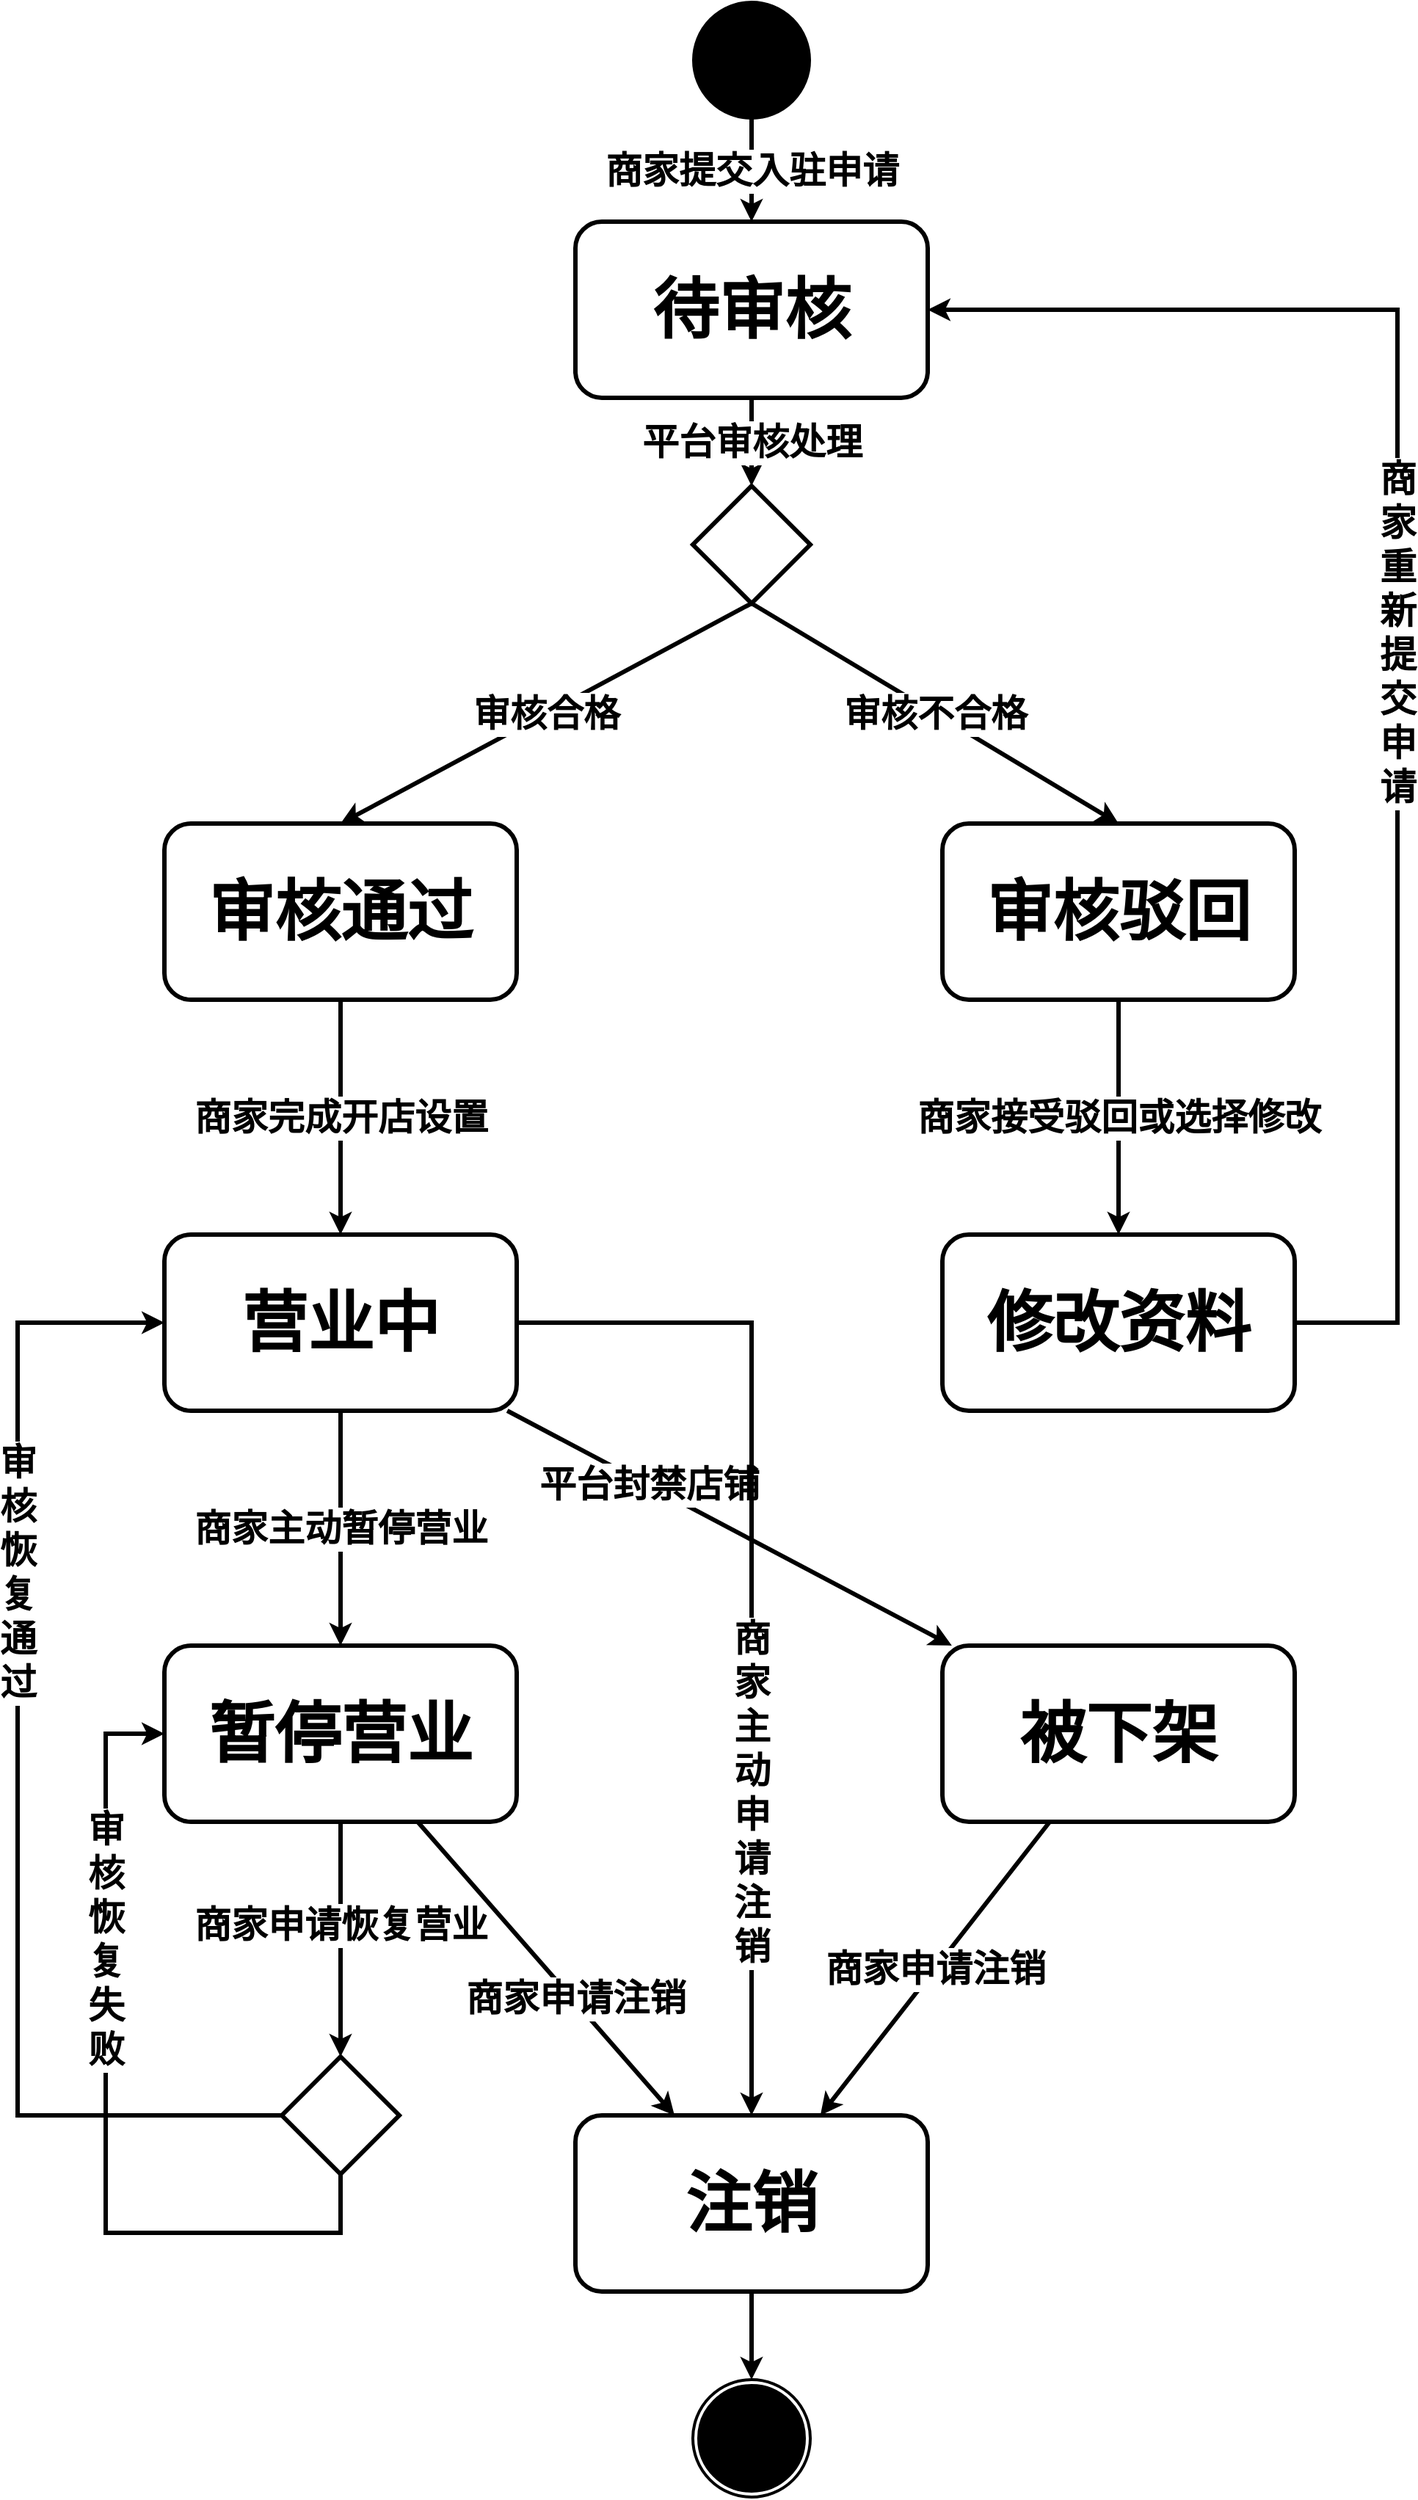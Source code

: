 <mxfile version="27.0.6">
  <diagram name="Page-1" id="58cdce13-f638-feb5-8d6f-7d28b1aa9fa0">
    <mxGraphModel dx="1606" dy="76" grid="1" gridSize="10" guides="1" tooltips="1" connect="1" arrows="1" fold="1" page="1" pageScale="1" pageWidth="1100" pageHeight="850" background="none" math="0" shadow="0">
      <root>
        <mxCell id="0" />
        <mxCell id="1" parent="0" />
        <mxCell id="dNWCYUFnRBYijKzVIOxl-1" value="" style="ellipse;fillColor=strokeColor;html=1;fontSize=25;fontFamily=黑体;fontStyle=1" vertex="1" parent="1">
          <mxGeometry x="1640" y="1840" width="80" height="80" as="geometry" />
        </mxCell>
        <mxCell id="dNWCYUFnRBYijKzVIOxl-2" value="待审核" style="rounded=1;whiteSpace=wrap;html=1;fontSize=45;fontFamily=黑体;fontStyle=1;strokeWidth=3;" vertex="1" parent="1">
          <mxGeometry x="1560" y="1990" width="240" height="120" as="geometry" />
        </mxCell>
        <mxCell id="dNWCYUFnRBYijKzVIOxl-3" value="审核通过" style="rounded=1;whiteSpace=wrap;html=1;fontSize=45;fontFamily=黑体;fontStyle=1;strokeWidth=3;" vertex="1" parent="1">
          <mxGeometry x="1280" y="2400" width="240" height="120" as="geometry" />
        </mxCell>
        <mxCell id="dNWCYUFnRBYijKzVIOxl-4" value="审核驳回" style="rounded=1;whiteSpace=wrap;html=1;fontSize=45;fontFamily=黑体;fontStyle=1;strokeWidth=3;" vertex="1" parent="1">
          <mxGeometry x="1810" y="2400" width="240" height="120" as="geometry" />
        </mxCell>
        <mxCell id="dNWCYUFnRBYijKzVIOxl-5" value="修改资料" style="rounded=1;whiteSpace=wrap;html=1;fontSize=45;fontFamily=黑体;fontStyle=1;strokeWidth=3;" vertex="1" parent="1">
          <mxGeometry x="1810" y="2680" width="240" height="120" as="geometry" />
        </mxCell>
        <mxCell id="dNWCYUFnRBYijKzVIOxl-6" value="营业中" style="rounded=1;whiteSpace=wrap;html=1;fontSize=45;fontFamily=黑体;fontStyle=1;strokeWidth=3;" vertex="1" parent="1">
          <mxGeometry x="1280" y="2680" width="240" height="120" as="geometry" />
        </mxCell>
        <mxCell id="dNWCYUFnRBYijKzVIOxl-7" value="暂停营业" style="rounded=1;whiteSpace=wrap;html=1;fontSize=45;fontFamily=黑体;fontStyle=1;strokeWidth=3;" vertex="1" parent="1">
          <mxGeometry x="1280" y="2960" width="240" height="120" as="geometry" />
        </mxCell>
        <mxCell id="dNWCYUFnRBYijKzVIOxl-49" style="edgeStyle=orthogonalEdgeStyle;rounded=0;orthogonalLoop=1;jettySize=auto;html=1;fontSize=25;fontFamily=黑体;strokeWidth=3;fontStyle=1" edge="1" parent="1" source="dNWCYUFnRBYijKzVIOxl-8" target="dNWCYUFnRBYijKzVIOxl-42">
          <mxGeometry relative="1" as="geometry" />
        </mxCell>
        <mxCell id="dNWCYUFnRBYijKzVIOxl-8" value="注销" style="rounded=1;whiteSpace=wrap;html=1;fontSize=45;fontFamily=黑体;fontStyle=1;strokeWidth=3;" vertex="1" parent="1">
          <mxGeometry x="1560" y="3280" width="240" height="120" as="geometry" />
        </mxCell>
        <mxCell id="dNWCYUFnRBYijKzVIOxl-9" value="被下架" style="rounded=1;whiteSpace=wrap;html=1;fontSize=45;fontFamily=黑体;fontStyle=1;strokeWidth=3;" vertex="1" parent="1">
          <mxGeometry x="1810" y="2960" width="240" height="120" as="geometry" />
        </mxCell>
        <mxCell id="dNWCYUFnRBYijKzVIOxl-10" value="" style="rhombus;whiteSpace=wrap;html=1;fontSize=25;fontFamily=黑体;strokeWidth=3;fontStyle=1" vertex="1" parent="1">
          <mxGeometry x="1640" y="2170" width="80" height="80" as="geometry" />
        </mxCell>
        <mxCell id="dNWCYUFnRBYijKzVIOxl-11" value="" style="endArrow=classic;html=1;rounded=0;fontSize=25;fontFamily=黑体;strokeWidth=3;fontStyle=1" edge="1" parent="1" source="dNWCYUFnRBYijKzVIOxl-1" target="dNWCYUFnRBYijKzVIOxl-2">
          <mxGeometry relative="1" as="geometry">
            <mxPoint x="1880" y="2170" as="sourcePoint" />
            <mxPoint x="1980" y="2170" as="targetPoint" />
          </mxGeometry>
        </mxCell>
        <mxCell id="dNWCYUFnRBYijKzVIOxl-12" value="商家提交入驻申请" style="edgeLabel;resizable=0;html=1;;align=center;verticalAlign=middle;fontSize=25;fontFamily=黑体;fontStyle=1" connectable="0" vertex="1" parent="dNWCYUFnRBYijKzVIOxl-11">
          <mxGeometry relative="1" as="geometry" />
        </mxCell>
        <mxCell id="dNWCYUFnRBYijKzVIOxl-16" value="" style="endArrow=classic;html=1;rounded=0;fontSize=25;fontFamily=黑体;strokeWidth=3;fontStyle=1" edge="1" parent="1" source="dNWCYUFnRBYijKzVIOxl-2" target="dNWCYUFnRBYijKzVIOxl-10">
          <mxGeometry relative="1" as="geometry">
            <mxPoint x="1630" y="2160" as="sourcePoint" />
            <mxPoint x="1630" y="2220" as="targetPoint" />
          </mxGeometry>
        </mxCell>
        <mxCell id="dNWCYUFnRBYijKzVIOxl-17" value="平台审核处理" style="edgeLabel;resizable=0;html=1;;align=center;verticalAlign=middle;fontSize=25;fontFamily=黑体;fontStyle=1" connectable="0" vertex="1" parent="dNWCYUFnRBYijKzVIOxl-16">
          <mxGeometry relative="1" as="geometry" />
        </mxCell>
        <mxCell id="dNWCYUFnRBYijKzVIOxl-19" value="" style="endArrow=classic;html=1;rounded=0;exitX=0.5;exitY=1;exitDx=0;exitDy=0;entryX=0.5;entryY=0;entryDx=0;entryDy=0;fontSize=25;fontFamily=黑体;strokeWidth=3;fontStyle=1" edge="1" parent="1" source="dNWCYUFnRBYijKzVIOxl-10" target="dNWCYUFnRBYijKzVIOxl-3">
          <mxGeometry relative="1" as="geometry">
            <mxPoint x="1590" y="2270" as="sourcePoint" />
            <mxPoint x="1590" y="2330" as="targetPoint" />
          </mxGeometry>
        </mxCell>
        <mxCell id="dNWCYUFnRBYijKzVIOxl-20" value="审核合格" style="edgeLabel;resizable=0;html=1;;align=center;verticalAlign=middle;fontSize=25;fontFamily=黑体;fontStyle=1" connectable="0" vertex="1" parent="dNWCYUFnRBYijKzVIOxl-19">
          <mxGeometry relative="1" as="geometry" />
        </mxCell>
        <mxCell id="dNWCYUFnRBYijKzVIOxl-21" value="" style="endArrow=classic;html=1;rounded=0;exitX=0.5;exitY=1;exitDx=0;exitDy=0;entryX=0.5;entryY=0;entryDx=0;entryDy=0;fontSize=25;fontFamily=黑体;strokeWidth=3;fontStyle=1" edge="1" parent="1" source="dNWCYUFnRBYijKzVIOxl-10" target="dNWCYUFnRBYijKzVIOxl-4">
          <mxGeometry relative="1" as="geometry">
            <mxPoint x="1760" y="2260" as="sourcePoint" />
            <mxPoint x="1760" y="2320" as="targetPoint" />
          </mxGeometry>
        </mxCell>
        <mxCell id="dNWCYUFnRBYijKzVIOxl-22" value="审核不合格" style="edgeLabel;resizable=0;html=1;;align=center;verticalAlign=middle;fontSize=25;fontFamily=黑体;fontStyle=1" connectable="0" vertex="1" parent="dNWCYUFnRBYijKzVIOxl-21">
          <mxGeometry relative="1" as="geometry" />
        </mxCell>
        <mxCell id="dNWCYUFnRBYijKzVIOxl-23" value="" style="endArrow=classic;html=1;rounded=0;fontSize=25;fontFamily=黑体;strokeWidth=3;fontStyle=1" edge="1" parent="1" source="dNWCYUFnRBYijKzVIOxl-3" target="dNWCYUFnRBYijKzVIOxl-6">
          <mxGeometry relative="1" as="geometry">
            <mxPoint x="1420" y="2550" as="sourcePoint" />
            <mxPoint x="1420" y="2610" as="targetPoint" />
          </mxGeometry>
        </mxCell>
        <mxCell id="dNWCYUFnRBYijKzVIOxl-24" value="商家完成开店设置" style="edgeLabel;resizable=0;html=1;;align=center;verticalAlign=middle;fontSize=25;fontFamily=黑体;fontStyle=1" connectable="0" vertex="1" parent="dNWCYUFnRBYijKzVIOxl-23">
          <mxGeometry relative="1" as="geometry" />
        </mxCell>
        <mxCell id="dNWCYUFnRBYijKzVIOxl-25" value="" style="endArrow=classic;html=1;rounded=0;fontSize=25;fontFamily=黑体;strokeWidth=3;fontStyle=1" edge="1" parent="1" source="dNWCYUFnRBYijKzVIOxl-6" target="dNWCYUFnRBYijKzVIOxl-7">
          <mxGeometry relative="1" as="geometry">
            <mxPoint x="1410" y="2810" as="sourcePoint" />
            <mxPoint x="1410" y="2870" as="targetPoint" />
          </mxGeometry>
        </mxCell>
        <mxCell id="dNWCYUFnRBYijKzVIOxl-26" value="商家主动暂停营业" style="edgeLabel;resizable=0;html=1;;align=center;verticalAlign=middle;fontSize=25;fontFamily=黑体;fontStyle=1" connectable="0" vertex="1" parent="dNWCYUFnRBYijKzVIOxl-25">
          <mxGeometry relative="1" as="geometry" />
        </mxCell>
        <mxCell id="dNWCYUFnRBYijKzVIOxl-27" value="" style="endArrow=classic;html=1;rounded=0;fontSize=25;fontFamily=黑体;strokeWidth=3;fontStyle=1" edge="1" parent="1" source="dNWCYUFnRBYijKzVIOxl-6" target="dNWCYUFnRBYijKzVIOxl-9">
          <mxGeometry relative="1" as="geometry">
            <mxPoint x="1550" y="2850" as="sourcePoint" />
            <mxPoint x="1550" y="2910" as="targetPoint" />
          </mxGeometry>
        </mxCell>
        <mxCell id="dNWCYUFnRBYijKzVIOxl-28" value="平台封禁店铺" style="edgeLabel;resizable=0;html=1;;align=center;verticalAlign=middle;fontSize=25;fontFamily=黑体;fontStyle=1" connectable="0" vertex="1" parent="dNWCYUFnRBYijKzVIOxl-27">
          <mxGeometry relative="1" as="geometry">
            <mxPoint x="-55" y="-30" as="offset" />
          </mxGeometry>
        </mxCell>
        <mxCell id="dNWCYUFnRBYijKzVIOxl-29" value="" style="rhombus;whiteSpace=wrap;html=1;fontSize=25;fontFamily=黑体;strokeWidth=3;fontStyle=1" vertex="1" parent="1">
          <mxGeometry x="1360" y="3240" width="80" height="80" as="geometry" />
        </mxCell>
        <mxCell id="dNWCYUFnRBYijKzVIOxl-30" value="" style="endArrow=classic;html=1;rounded=0;fontSize=25;fontFamily=黑体;strokeWidth=3;fontStyle=1" edge="1" parent="1" source="dNWCYUFnRBYijKzVIOxl-4" target="dNWCYUFnRBYijKzVIOxl-5">
          <mxGeometry relative="1" as="geometry">
            <mxPoint x="1910" y="2510" as="sourcePoint" />
            <mxPoint x="1910" y="2570" as="targetPoint" />
          </mxGeometry>
        </mxCell>
        <mxCell id="dNWCYUFnRBYijKzVIOxl-31" value="商家接受驳回或选择修改" style="edgeLabel;resizable=0;html=1;;align=center;verticalAlign=middle;fontSize=25;fontFamily=黑体;fontStyle=1" connectable="0" vertex="1" parent="dNWCYUFnRBYijKzVIOxl-30">
          <mxGeometry relative="1" as="geometry" />
        </mxCell>
        <mxCell id="dNWCYUFnRBYijKzVIOxl-33" value="" style="endArrow=classic;html=1;rounded=0;edgeStyle=orthogonalEdgeStyle;fontSize=25;fontFamily=黑体;strokeWidth=3;fontStyle=1" edge="1" parent="1" source="dNWCYUFnRBYijKzVIOxl-5" target="dNWCYUFnRBYijKzVIOxl-2">
          <mxGeometry relative="1" as="geometry">
            <mxPoint x="2180" y="2300" as="sourcePoint" />
            <mxPoint x="2320" y="2420" as="targetPoint" />
            <Array as="points">
              <mxPoint x="2120" y="2740" />
              <mxPoint x="2120" y="2050" />
            </Array>
          </mxGeometry>
        </mxCell>
        <mxCell id="dNWCYUFnRBYijKzVIOxl-34" value="商&lt;div&gt;家&lt;/div&gt;&lt;div&gt;重&lt;/div&gt;&lt;div&gt;新&lt;/div&gt;&lt;div&gt;提&lt;/div&gt;&lt;div&gt;交&lt;/div&gt;&lt;div&gt;申&lt;/div&gt;&lt;div&gt;请&lt;/div&gt;" style="edgeLabel;resizable=0;html=1;;align=center;verticalAlign=middle;fontSize=25;fontFamily=黑体;fontStyle=1" connectable="0" vertex="1" parent="dNWCYUFnRBYijKzVIOxl-33">
          <mxGeometry relative="1" as="geometry" />
        </mxCell>
        <mxCell id="dNWCYUFnRBYijKzVIOxl-36" value="" style="endArrow=classic;html=1;rounded=0;fontSize=25;fontFamily=黑体;strokeWidth=3;fontStyle=1" edge="1" parent="1" source="dNWCYUFnRBYijKzVIOxl-7" target="dNWCYUFnRBYijKzVIOxl-29">
          <mxGeometry relative="1" as="geometry">
            <mxPoint x="1340" y="3140" as="sourcePoint" />
            <mxPoint x="1440" y="3140" as="targetPoint" />
          </mxGeometry>
        </mxCell>
        <mxCell id="dNWCYUFnRBYijKzVIOxl-37" value="商家申请恢复营业" style="edgeLabel;resizable=0;html=1;;align=center;verticalAlign=middle;fontSize=25;fontFamily=黑体;fontStyle=1" connectable="0" vertex="1" parent="dNWCYUFnRBYijKzVIOxl-36">
          <mxGeometry relative="1" as="geometry">
            <mxPoint y="-10" as="offset" />
          </mxGeometry>
        </mxCell>
        <mxCell id="dNWCYUFnRBYijKzVIOxl-38" value="" style="endArrow=classic;html=1;rounded=0;edgeStyle=orthogonalEdgeStyle;fontSize=25;fontFamily=黑体;strokeWidth=3;fontStyle=1" edge="1" parent="1" source="dNWCYUFnRBYijKzVIOxl-29" target="dNWCYUFnRBYijKzVIOxl-6">
          <mxGeometry relative="1" as="geometry">
            <mxPoint x="1290" y="3200" as="sourcePoint" />
            <mxPoint x="1390" y="3200" as="targetPoint" />
            <Array as="points">
              <mxPoint x="1180" y="3280" />
              <mxPoint x="1180" y="2740" />
            </Array>
          </mxGeometry>
        </mxCell>
        <mxCell id="dNWCYUFnRBYijKzVIOxl-39" value="审&lt;div&gt;核&lt;/div&gt;&lt;div&gt;恢&lt;/div&gt;&lt;div&gt;复&lt;/div&gt;&lt;div&gt;通&lt;/div&gt;&lt;div&gt;过&lt;/div&gt;" style="edgeLabel;resizable=0;html=1;;align=center;verticalAlign=middle;fontSize=25;fontFamily=黑体;fontStyle=1" connectable="0" vertex="1" parent="dNWCYUFnRBYijKzVIOxl-38">
          <mxGeometry relative="1" as="geometry">
            <mxPoint y="-140" as="offset" />
          </mxGeometry>
        </mxCell>
        <mxCell id="dNWCYUFnRBYijKzVIOxl-40" value="" style="endArrow=classic;html=1;rounded=0;exitX=0.5;exitY=1;exitDx=0;exitDy=0;fontSize=25;fontFamily=黑体;strokeWidth=3;fontStyle=1" edge="1" parent="1" source="dNWCYUFnRBYijKzVIOxl-29" target="dNWCYUFnRBYijKzVIOxl-7">
          <mxGeometry relative="1" as="geometry">
            <mxPoint x="1370" y="3280" as="sourcePoint" />
            <mxPoint x="1510" y="3400" as="targetPoint" />
            <Array as="points">
              <mxPoint x="1400" y="3360" />
              <mxPoint x="1320" y="3360" />
              <mxPoint x="1240" y="3360" />
              <mxPoint x="1240" y="3020" />
            </Array>
          </mxGeometry>
        </mxCell>
        <mxCell id="dNWCYUFnRBYijKzVIOxl-41" value="审&lt;div&gt;核&lt;/div&gt;&lt;div&gt;恢&lt;/div&gt;&lt;div&gt;复&lt;/div&gt;&lt;div&gt;失&lt;/div&gt;&lt;div&gt;败&lt;/div&gt;" style="edgeLabel;resizable=0;html=1;;align=center;verticalAlign=middle;fontSize=25;fontFamily=黑体;fontStyle=1" connectable="0" vertex="1" parent="dNWCYUFnRBYijKzVIOxl-40">
          <mxGeometry relative="1" as="geometry">
            <mxPoint y="-110" as="offset" />
          </mxGeometry>
        </mxCell>
        <mxCell id="dNWCYUFnRBYijKzVIOxl-42" value="" style="ellipse;html=1;shape=endState;fillColor=strokeColor;fontSize=25;fontFamily=黑体;strokeWidth=2;perimeterSpacing=0;fontStyle=1" vertex="1" parent="1">
          <mxGeometry x="1640" y="3460" width="80" height="80" as="geometry" />
        </mxCell>
        <mxCell id="dNWCYUFnRBYijKzVIOxl-43" value="" style="endArrow=classic;html=1;rounded=0;fontSize=25;fontFamily=黑体;strokeWidth=3;fontStyle=1" edge="1" parent="1" source="dNWCYUFnRBYijKzVIOxl-7" target="dNWCYUFnRBYijKzVIOxl-8">
          <mxGeometry relative="1" as="geometry">
            <mxPoint x="1680" y="3140" as="sourcePoint" />
            <mxPoint x="1780" y="3140" as="targetPoint" />
          </mxGeometry>
        </mxCell>
        <mxCell id="dNWCYUFnRBYijKzVIOxl-44" value="商家申请注销" style="edgeLabel;resizable=0;html=1;;align=center;verticalAlign=middle;fontSize=25;fontFamily=黑体;fontStyle=1" connectable="0" vertex="1" parent="dNWCYUFnRBYijKzVIOxl-43">
          <mxGeometry relative="1" as="geometry">
            <mxPoint x="20" y="20" as="offset" />
          </mxGeometry>
        </mxCell>
        <mxCell id="dNWCYUFnRBYijKzVIOxl-45" value="" style="endArrow=classic;html=1;rounded=0;fontSize=25;fontFamily=黑体;strokeWidth=3;fontStyle=1" edge="1" parent="1" source="dNWCYUFnRBYijKzVIOxl-9" target="dNWCYUFnRBYijKzVIOxl-8">
          <mxGeometry relative="1" as="geometry">
            <mxPoint x="1620" y="3210" as="sourcePoint" />
            <mxPoint x="1820" y="3410" as="targetPoint" />
          </mxGeometry>
        </mxCell>
        <mxCell id="dNWCYUFnRBYijKzVIOxl-46" value="商家申请注销" style="edgeLabel;resizable=0;html=1;;align=center;verticalAlign=middle;fontSize=25;fontFamily=黑体;fontStyle=1" connectable="0" vertex="1" parent="dNWCYUFnRBYijKzVIOxl-45">
          <mxGeometry relative="1" as="geometry" />
        </mxCell>
        <mxCell id="dNWCYUFnRBYijKzVIOxl-47" value="" style="endArrow=classic;html=1;rounded=0;entryX=0.5;entryY=0;entryDx=0;entryDy=0;fontSize=25;fontFamily=黑体;strokeWidth=3;fontStyle=1" edge="1" parent="1" source="dNWCYUFnRBYijKzVIOxl-6" target="dNWCYUFnRBYijKzVIOxl-8">
          <mxGeometry relative="1" as="geometry">
            <mxPoint x="1710" y="3040" as="sourcePoint" />
            <mxPoint x="1910" y="3240" as="targetPoint" />
            <Array as="points">
              <mxPoint x="1680" y="2740" />
            </Array>
          </mxGeometry>
        </mxCell>
        <mxCell id="dNWCYUFnRBYijKzVIOxl-48" value="商&lt;div&gt;家&lt;/div&gt;&lt;div&gt;主&lt;/div&gt;&lt;div&gt;动&lt;/div&gt;&lt;div&gt;申&lt;/div&gt;&lt;div&gt;请&lt;/div&gt;&lt;div&gt;注&lt;/div&gt;&lt;div&gt;销&lt;/div&gt;" style="edgeLabel;resizable=0;html=1;;align=center;verticalAlign=middle;fontSize=25;fontFamily=黑体;rotation=0;fontStyle=1" connectable="0" vertex="1" parent="dNWCYUFnRBYijKzVIOxl-47">
          <mxGeometry relative="1" as="geometry">
            <mxPoint y="130" as="offset" />
          </mxGeometry>
        </mxCell>
      </root>
    </mxGraphModel>
  </diagram>
</mxfile>
